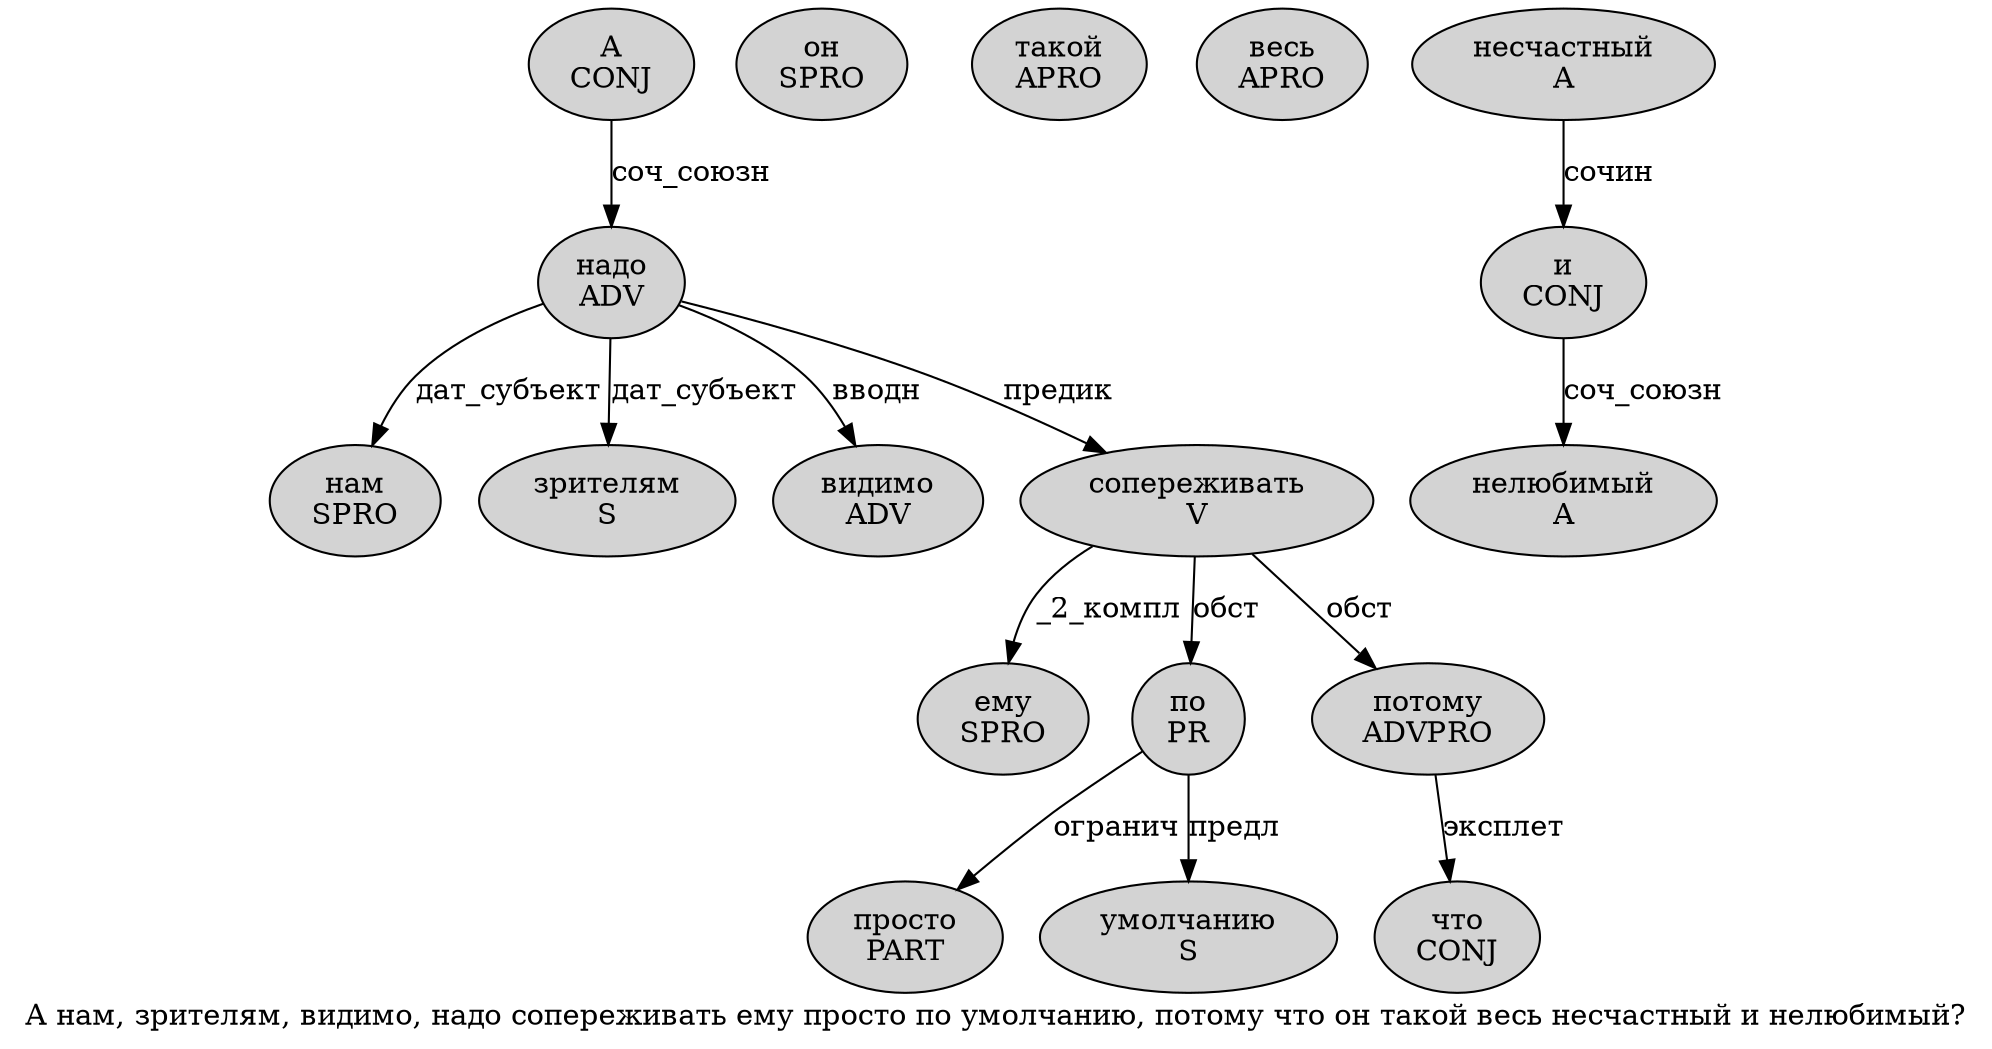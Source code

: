 digraph SENTENCE_4163 {
	graph [label="А нам, зрителям, видимо, надо сопереживать ему просто по умолчанию, потому что он такой весь несчастный и нелюбимый?"]
	node [style=filled]
		0 [label="А
CONJ" color="" fillcolor=lightgray penwidth=1 shape=ellipse]
		1 [label="нам
SPRO" color="" fillcolor=lightgray penwidth=1 shape=ellipse]
		3 [label="зрителям
S" color="" fillcolor=lightgray penwidth=1 shape=ellipse]
		5 [label="видимо
ADV" color="" fillcolor=lightgray penwidth=1 shape=ellipse]
		7 [label="надо
ADV" color="" fillcolor=lightgray penwidth=1 shape=ellipse]
		8 [label="сопереживать
V" color="" fillcolor=lightgray penwidth=1 shape=ellipse]
		9 [label="ему
SPRO" color="" fillcolor=lightgray penwidth=1 shape=ellipse]
		10 [label="просто
PART" color="" fillcolor=lightgray penwidth=1 shape=ellipse]
		11 [label="по
PR" color="" fillcolor=lightgray penwidth=1 shape=ellipse]
		12 [label="умолчанию
S" color="" fillcolor=lightgray penwidth=1 shape=ellipse]
		14 [label="потому
ADVPRO" color="" fillcolor=lightgray penwidth=1 shape=ellipse]
		15 [label="что
CONJ" color="" fillcolor=lightgray penwidth=1 shape=ellipse]
		16 [label="он
SPRO" color="" fillcolor=lightgray penwidth=1 shape=ellipse]
		17 [label="такой
APRO" color="" fillcolor=lightgray penwidth=1 shape=ellipse]
		18 [label="весь
APRO" color="" fillcolor=lightgray penwidth=1 shape=ellipse]
		19 [label="несчастный
A" color="" fillcolor=lightgray penwidth=1 shape=ellipse]
		20 [label="и
CONJ" color="" fillcolor=lightgray penwidth=1 shape=ellipse]
		21 [label="нелюбимый
A" color="" fillcolor=lightgray penwidth=1 shape=ellipse]
			20 -> 21 [label="соч_союзн"]
			7 -> 1 [label="дат_субъект"]
			7 -> 3 [label="дат_субъект"]
			7 -> 5 [label="вводн"]
			7 -> 8 [label="предик"]
			19 -> 20 [label="сочин"]
			0 -> 7 [label="соч_союзн"]
			14 -> 15 [label="эксплет"]
			11 -> 10 [label="огранич"]
			11 -> 12 [label="предл"]
			8 -> 9 [label="_2_компл"]
			8 -> 11 [label="обст"]
			8 -> 14 [label="обст"]
}